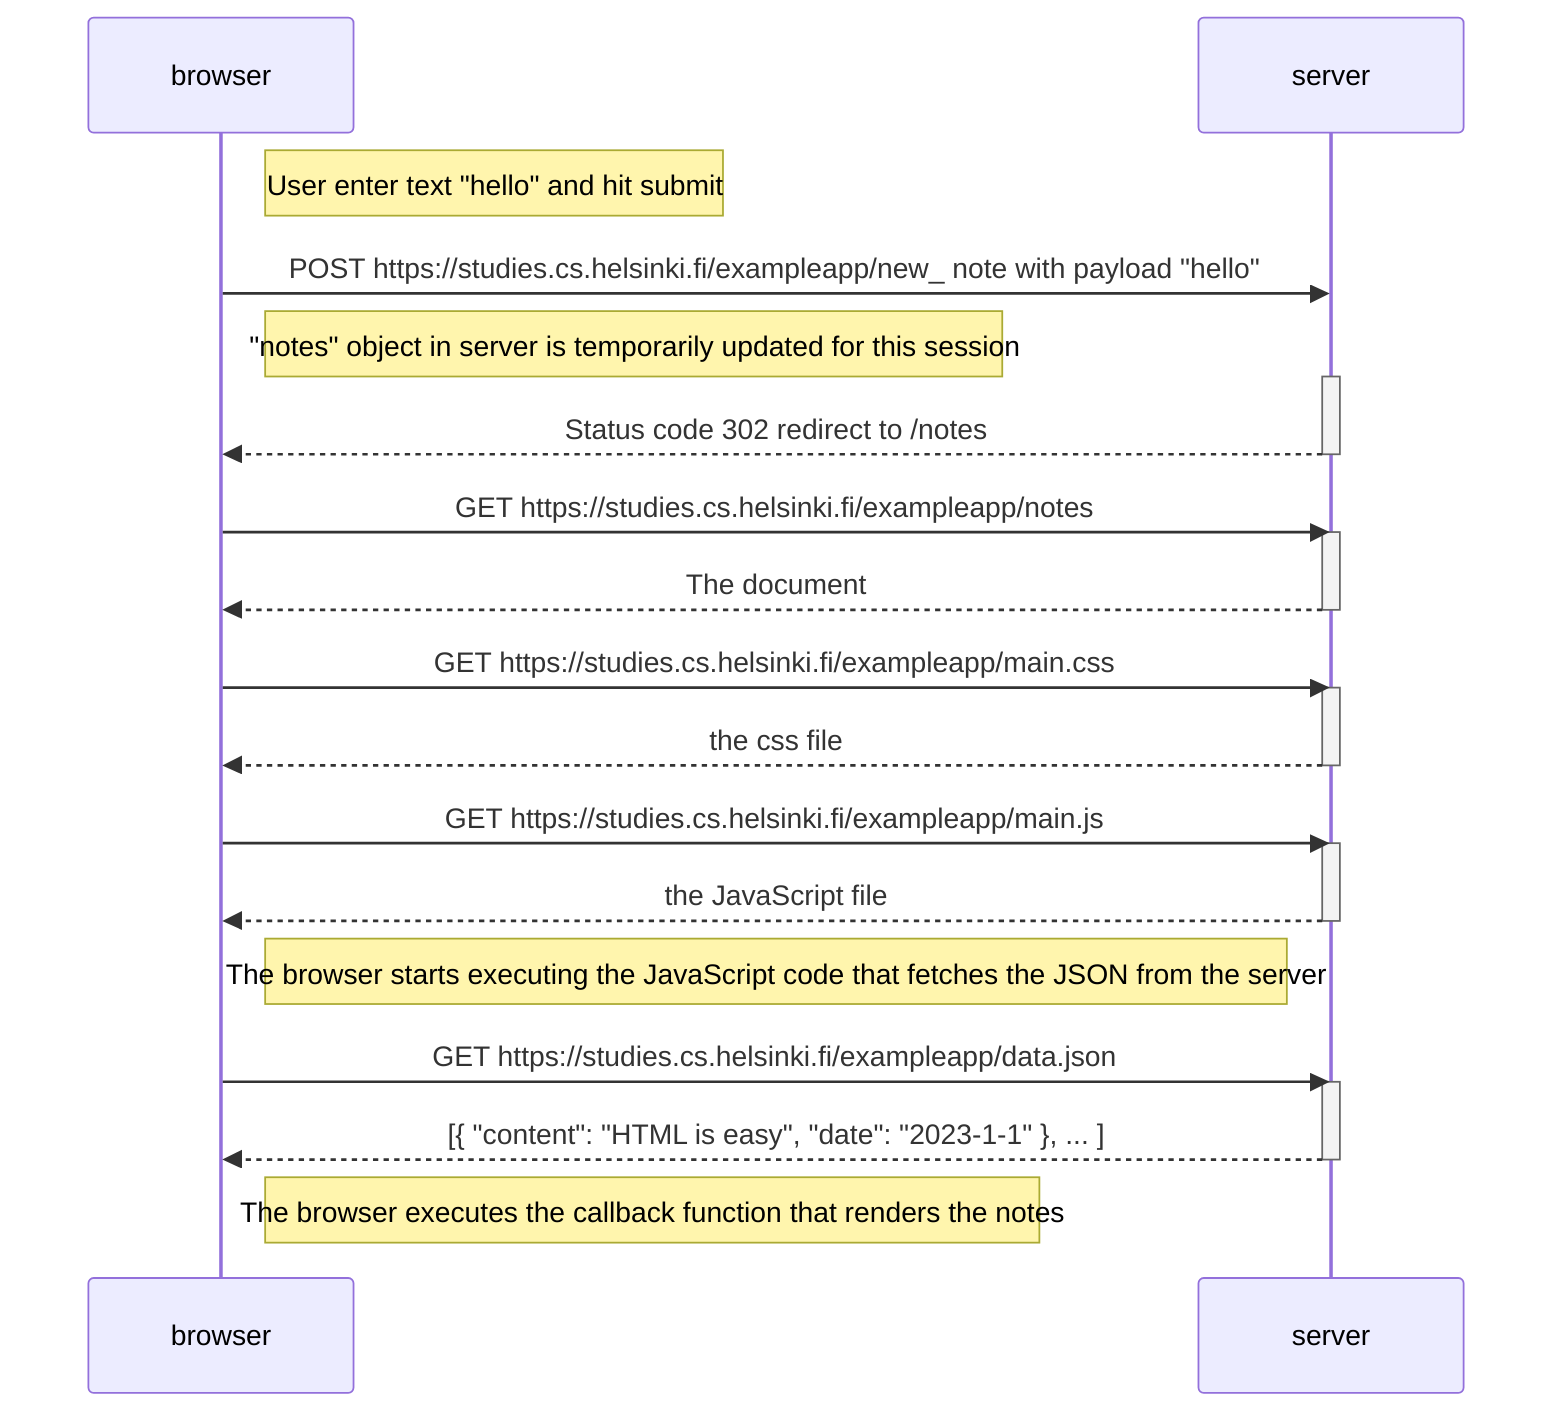 sequenceDiagram
    participant browser
    participant server

    Note right of browser: User enter text "hello" and hit submit

    browser->>server: POST https://studies.cs.helsinki.fi/exampleapp/new_ note with payload "hello"
    Note right of browser: "notes" object in server is temporarily updated for this session
    activate server
    server-->>browser: Status code 302 redirect to /notes
    deactivate server
    browser->>server: GET https://studies.cs.helsinki.fi/exampleapp/notes

    activate server
    server-->>browser: The document
    deactivate server

    browser->>server: GET https://studies.cs.helsinki.fi/exampleapp/main.css
    activate server
    server-->>browser: the css file
    deactivate server

    browser->>server: GET https://studies.cs.helsinki.fi/exampleapp/main.js
    activate server
    server-->>browser: the JavaScript file
    deactivate server

    Note right of browser: The browser starts executing the JavaScript code that fetches the JSON from the server

    browser->>server: GET https://studies.cs.helsinki.fi/exampleapp/data.json
    activate server
    server-->>browser: [{ "content": "HTML is easy", "date": "2023-1-1" }, ... ]
    deactivate server

    Note right of browser: The browser executes the callback function that renders the notes